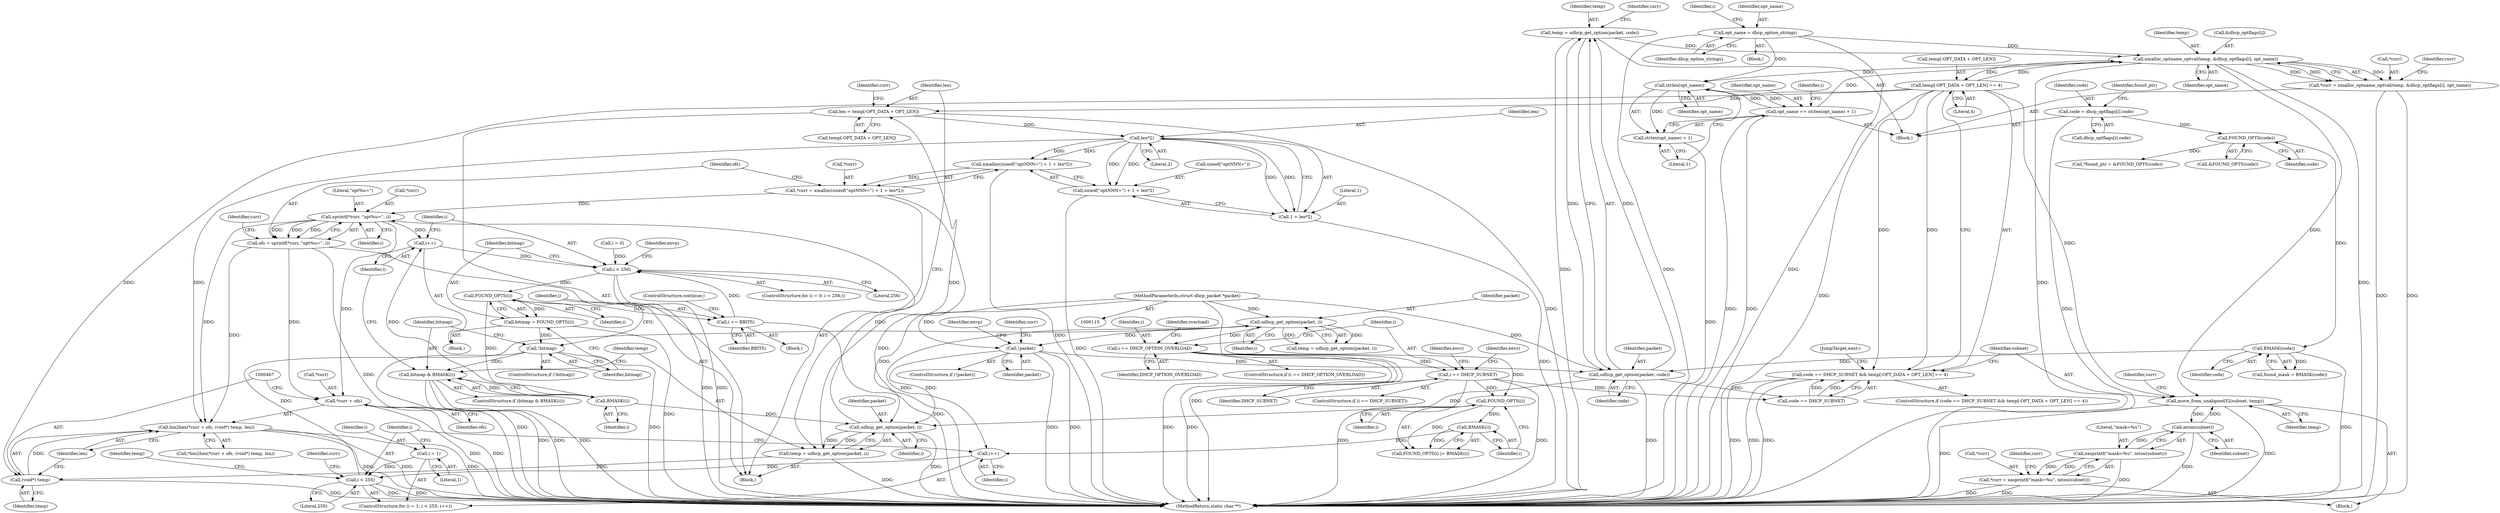 digraph "0_busybox_74d9f1ba37010face4bd1449df4d60dd84450b06_0@API" {
"1000349" [label="(Call,xmalloc_optname_optval(temp, &dhcp_optflags[i], opt_name))"];
"1000341" [label="(Call,temp = udhcp_get_option(packet, code))"];
"1000343" [label="(Call,udhcp_get_option(packet, code))"];
"1000204" [label="(Call,!packet)"];
"1000152" [label="(Call,udhcp_get_option(packet, i))"];
"1000116" [label="(MethodParameterIn,struct dhcp_packet *packet)"];
"1000144" [label="(Call,i < 255)"];
"1000141" [label="(Call,i = 1)"];
"1000147" [label="(Call,i++)"];
"1000178" [label="(Call,BMASK(i))"];
"1000176" [label="(Call,FOUND_OPTS(i))"];
"1000168" [label="(Call,i == DHCP_SUBNET)"];
"1000159" [label="(Call,i == DHCP_OPTION_OVERLOAD)"];
"1000328" [label="(Call,BMASK(code))"];
"1000323" [label="(Call,FOUND_OPTS(code))"];
"1000312" [label="(Call,code = dhcp_optflags[i].code)"];
"1000365" [label="(Call,temp[-OPT_DATA + OPT_LEN] == 4)"];
"1000349" [label="(Call,xmalloc_optname_optval(temp, &dhcp_optflags[i], opt_name))"];
"1000301" [label="(Call,opt_name = dhcp_option_strings)"];
"1000390" [label="(Call,opt_name += strlen(opt_name) + 1)"];
"1000393" [label="(Call,strlen(opt_name))"];
"1000346" [label="(Call,*curr = xmalloc_optname_optval(temp, &dhcp_optflags[i], opt_name))"];
"1000375" [label="(Call,move_from_unaligned32(subnet, temp))"];
"1000383" [label="(Call,mton(subnet))"];
"1000381" [label="(Call,xasprintf(\"mask=%u\", mton(subnet)))"];
"1000378" [label="(Call,*curr = xasprintf(\"mask=%u\", mton(subnet)))"];
"1000392" [label="(Call,strlen(opt_name) + 1)"];
"1000361" [label="(Call,code == DHCP_SUBNET && temp[-OPT_DATA + OPT_LEN] == 4)"];
"1000432" [label="(Call,len = temp[-OPT_DATA + OPT_LEN])"];
"1000449" [label="(Call,len*2)"];
"1000443" [label="(Call,xmalloc(sizeof(\"optNNN=\") + 1 + len*2))"];
"1000440" [label="(Call,*curr = xmalloc(sizeof(\"optNNN=\") + 1 + len*2))"];
"1000454" [label="(Call,sprintf(*curr, \"opt%u=\", i))"];
"1000452" [label="(Call,ofs = sprintf(*curr, \"opt%u=\", i))"];
"1000461" [label="(Call,bin2hex(*curr + ofs, (void*) temp, len))"];
"1000462" [label="(Call,*curr + ofs)"];
"1000475" [label="(Call,i++)"];
"1000402" [label="(Call,i < 256)"];
"1000409" [label="(Call,FOUND_OPTS(i))"];
"1000407" [label="(Call,bitmap = FOUND_OPTS(i))"];
"1000412" [label="(Call,!bitmap)"];
"1000420" [label="(Call,bitmap & BMASK(i))"];
"1000415" [label="(Call,i += BBITS)"];
"1000422" [label="(Call,BMASK(i))"];
"1000429" [label="(Call,udhcp_get_option(packet, i))"];
"1000427" [label="(Call,temp = udhcp_get_option(packet, i))"];
"1000466" [label="(Call,(void*) temp)"];
"1000444" [label="(Call,sizeof(\"optNNN=\") + 1 + len*2)"];
"1000447" [label="(Call,1 + len*2)"];
"1000379" [label="(Call,*curr)"];
"1000360" [label="(ControlStructure,if (code == DHCP_SUBNET && temp[-OPT_DATA + OPT_LEN] == 4))"];
"1000146" [label="(Literal,255)"];
"1000145" [label="(Identifier,i)"];
"1000460" [label="(Call,*bin2hex(*curr + ofs, (void*) temp, len))"];
"1000376" [label="(Identifier,subnet)"];
"1000417" [label="(Identifier,BBITS)"];
"1000413" [label="(Identifier,bitmap)"];
"1000419" [label="(ControlStructure,if (bitmap & BMASK(i)))"];
"1000170" [label="(Identifier,DHCP_SUBNET)"];
"1000422" [label="(Call,BMASK(i))"];
"1000150" [label="(Call,temp = udhcp_get_option(packet, i))"];
"1000382" [label="(Literal,\"mask=%u\")"];
"1000416" [label="(Identifier,i)"];
"1000163" [label="(Identifier,overload)"];
"1000346" [label="(Call,*curr = xmalloc_optname_optval(temp, &dhcp_optflags[i], opt_name))"];
"1000181" [label="(Identifier,curr)"];
"1000116" [label="(MethodParameterIn,struct dhcp_packet *packet)"];
"1000428" [label="(Identifier,temp)"];
"1000420" [label="(Call,bitmap & BMASK(i))"];
"1000159" [label="(Call,i == DHCP_OPTION_OVERLOAD)"];
"1000403" [label="(Identifier,i)"];
"1000410" [label="(Identifier,i)"];
"1000343" [label="(Call,udhcp_get_option(packet, code))"];
"1000373" [label="(Block,)"];
"1000362" [label="(Call,code == DHCP_SUBNET)"];
"1000465" [label="(Identifier,ofs)"];
"1000158" [label="(ControlStructure,if (i == DHCP_OPTION_OVERLOAD))"];
"1000341" [label="(Call,temp = udhcp_get_option(packet, code))"];
"1000351" [label="(Call,&dhcp_optflags[i])"];
"1000442" [label="(Identifier,curr)"];
"1000447" [label="(Call,1 + len*2)"];
"1000458" [label="(Identifier,i)"];
"1000453" [label="(Identifier,ofs)"];
"1000207" [label="(Identifier,envp)"];
"1000179" [label="(Identifier,i)"];
"1000205" [label="(Identifier,packet)"];
"1000431" [label="(Identifier,i)"];
"1000154" [label="(Identifier,i)"];
"1000407" [label="(Call,bitmap = FOUND_OPTS(i))"];
"1000404" [label="(Literal,256)"];
"1000421" [label="(Identifier,bitmap)"];
"1000347" [label="(Call,*curr)"];
"1000418" [label="(ControlStructure,continue;)"];
"1000455" [label="(Call,*curr)"];
"1000326" [label="(Call,found_mask = BMASK(code))"];
"1000398" [label="(ControlStructure,for (i = 0; i < 256;))"];
"1000322" [label="(Call,&FOUND_OPTS(code))"];
"1000462" [label="(Call,*curr + ofs)"];
"1000393" [label="(Call,strlen(opt_name))"];
"1000423" [label="(Identifier,i)"];
"1000383" [label="(Call,mton(subnet))"];
"1000445" [label="(Call,sizeof(\"optNNN=\"))"];
"1000175" [label="(Call,FOUND_OPTS(i) |= BMASK(i))"];
"1000355" [label="(Identifier,opt_name)"];
"1000168" [label="(Call,i == DHCP_SUBNET)"];
"1000305" [label="(Identifier,i)"];
"1000147" [label="(Call,i++)"];
"1000388" [label="(Identifier,curr)"];
"1000451" [label="(Literal,2)"];
"1000476" [label="(Identifier,i)"];
"1000457" [label="(Literal,\"opt%u=\")"];
"1000415" [label="(Call,i += BBITS)"];
"1000412" [label="(Call,!bitmap)"];
"1000312" [label="(Call,code = dhcp_optflags[i].code)"];
"1000359" [label="(Identifier,curr)"];
"1000411" [label="(ControlStructure,if (!bitmap))"];
"1000394" [label="(Identifier,opt_name)"];
"1000402" [label="(Call,i < 256)"];
"1000450" [label="(Identifier,len)"];
"1000349" [label="(Call,xmalloc_optname_optval(temp, &dhcp_optflags[i], opt_name))"];
"1000153" [label="(Identifier,packet)"];
"1000377" [label="(Identifier,temp)"];
"1000461" [label="(Call,bin2hex(*curr + ofs, (void*) temp, len))"];
"1000429" [label="(Call,udhcp_get_option(packet, i))"];
"1000210" [label="(Identifier,curr)"];
"1000427" [label="(Call,temp = udhcp_get_option(packet, i))"];
"1000469" [label="(Identifier,len)"];
"1000414" [label="(Block,)"];
"1000302" [label="(Identifier,opt_name)"];
"1000172" [label="(Identifier,envc)"];
"1000344" [label="(Identifier,packet)"];
"1000140" [label="(ControlStructure,for (i = 1; i < 255; i++))"];
"1000372" [label="(Literal,4)"];
"1000161" [label="(Identifier,DHCP_OPTION_OVERLOAD)"];
"1000350" [label="(Identifier,temp)"];
"1000303" [label="(Identifier,dhcp_option_strings)"];
"1000342" [label="(Identifier,temp)"];
"1000408" [label="(Identifier,bitmap)"];
"1000204" [label="(Call,!packet)"];
"1000144" [label="(Call,i < 255)"];
"1000143" [label="(Literal,1)"];
"1000177" [label="(Identifier,i)"];
"1000381" [label="(Call,xasprintf(\"mask=%u\", mton(subnet)))"];
"1000399" [label="(Call,i = 0)"];
"1000167" [label="(ControlStructure,if (i == DHCP_SUBNET))"];
"1000395" [label="(Literal,1)"];
"1000314" [label="(Call,dhcp_optflags[i].code)"];
"1000174" [label="(Identifier,envc)"];
"1000324" [label="(Identifier,code)"];
"1000463" [label="(Call,*curr)"];
"1000452" [label="(Call,ofs = sprintf(*curr, \"opt%u=\", i))"];
"1000432" [label="(Call,len = temp[-OPT_DATA + OPT_LEN])"];
"1000466" [label="(Call,(void*) temp)"];
"1000397" [label="(Identifier,i)"];
"1000323" [label="(Call,FOUND_OPTS(code))"];
"1000365" [label="(Call,temp[-OPT_DATA + OPT_LEN] == 4)"];
"1000151" [label="(Identifier,temp)"];
"1000141" [label="(Call,i = 1)"];
"1000479" [label="(MethodReturn,static char **)"];
"1000313" [label="(Identifier,code)"];
"1000361" [label="(Call,code == DHCP_SUBNET && temp[-OPT_DATA + OPT_LEN] == 4)"];
"1000160" [label="(Identifier,i)"];
"1000366" [label="(Call,temp[-OPT_DATA + OPT_LEN])"];
"1000389" [label="(JumpTarget,next:)"];
"1000203" [label="(ControlStructure,if (!packet))"];
"1000142" [label="(Identifier,i)"];
"1000348" [label="(Identifier,curr)"];
"1000329" [label="(Identifier,code)"];
"1000444" [label="(Call,sizeof(\"optNNN=\") + 1 + len*2)"];
"1000380" [label="(Identifier,curr)"];
"1000320" [label="(Call,*found_ptr = &FOUND_OPTS(code))"];
"1000434" [label="(Call,temp[-OPT_DATA + OPT_LEN])"];
"1000176" [label="(Call,FOUND_OPTS(i))"];
"1000152" [label="(Call,udhcp_get_option(packet, i))"];
"1000391" [label="(Identifier,opt_name)"];
"1000321" [label="(Identifier,found_ptr)"];
"1000424" [label="(Block,)"];
"1000148" [label="(Identifier,i)"];
"1000378" [label="(Call,*curr = xasprintf(\"mask=%u\", mton(subnet)))"];
"1000117" [label="(Block,)"];
"1000478" [label="(Identifier,envp)"];
"1000384" [label="(Identifier,subnet)"];
"1000178" [label="(Call,BMASK(i))"];
"1000405" [label="(Block,)"];
"1000449" [label="(Call,len*2)"];
"1000433" [label="(Identifier,len)"];
"1000390" [label="(Call,opt_name += strlen(opt_name) + 1)"];
"1000454" [label="(Call,sprintf(*curr, \"opt%u=\", i))"];
"1000375" [label="(Call,move_from_unaligned32(subnet, temp))"];
"1000441" [label="(Call,*curr)"];
"1000328" [label="(Call,BMASK(code))"];
"1000468" [label="(Identifier,temp)"];
"1000301" [label="(Call,opt_name = dhcp_option_strings)"];
"1000169" [label="(Identifier,i)"];
"1000464" [label="(Identifier,curr)"];
"1000430" [label="(Identifier,packet)"];
"1000475" [label="(Call,i++)"];
"1000310" [label="(Block,)"];
"1000443" [label="(Call,xmalloc(sizeof(\"optNNN=\") + 1 + len*2))"];
"1000409" [label="(Call,FOUND_OPTS(i))"];
"1000345" [label="(Identifier,code)"];
"1000392" [label="(Call,strlen(opt_name) + 1)"];
"1000448" [label="(Literal,1)"];
"1000440" [label="(Call,*curr = xmalloc(sizeof(\"optNNN=\") + 1 + len*2))"];
"1000349" -> "1000346"  [label="AST: "];
"1000349" -> "1000355"  [label="CFG: "];
"1000350" -> "1000349"  [label="AST: "];
"1000351" -> "1000349"  [label="AST: "];
"1000355" -> "1000349"  [label="AST: "];
"1000346" -> "1000349"  [label="CFG: "];
"1000349" -> "1000479"  [label="DDG: "];
"1000349" -> "1000479"  [label="DDG: "];
"1000349" -> "1000346"  [label="DDG: "];
"1000349" -> "1000346"  [label="DDG: "];
"1000349" -> "1000346"  [label="DDG: "];
"1000341" -> "1000349"  [label="DDG: "];
"1000365" -> "1000349"  [label="DDG: "];
"1000301" -> "1000349"  [label="DDG: "];
"1000390" -> "1000349"  [label="DDG: "];
"1000349" -> "1000365"  [label="DDG: "];
"1000349" -> "1000375"  [label="DDG: "];
"1000349" -> "1000393"  [label="DDG: "];
"1000341" -> "1000310"  [label="AST: "];
"1000341" -> "1000343"  [label="CFG: "];
"1000342" -> "1000341"  [label="AST: "];
"1000343" -> "1000341"  [label="AST: "];
"1000348" -> "1000341"  [label="CFG: "];
"1000341" -> "1000479"  [label="DDG: "];
"1000343" -> "1000341"  [label="DDG: "];
"1000343" -> "1000341"  [label="DDG: "];
"1000343" -> "1000345"  [label="CFG: "];
"1000344" -> "1000343"  [label="AST: "];
"1000345" -> "1000343"  [label="AST: "];
"1000343" -> "1000479"  [label="DDG: "];
"1000204" -> "1000343"  [label="DDG: "];
"1000116" -> "1000343"  [label="DDG: "];
"1000328" -> "1000343"  [label="DDG: "];
"1000343" -> "1000362"  [label="DDG: "];
"1000343" -> "1000429"  [label="DDG: "];
"1000204" -> "1000203"  [label="AST: "];
"1000204" -> "1000205"  [label="CFG: "];
"1000205" -> "1000204"  [label="AST: "];
"1000207" -> "1000204"  [label="CFG: "];
"1000210" -> "1000204"  [label="CFG: "];
"1000204" -> "1000479"  [label="DDG: "];
"1000204" -> "1000479"  [label="DDG: "];
"1000152" -> "1000204"  [label="DDG: "];
"1000116" -> "1000204"  [label="DDG: "];
"1000204" -> "1000429"  [label="DDG: "];
"1000152" -> "1000150"  [label="AST: "];
"1000152" -> "1000154"  [label="CFG: "];
"1000153" -> "1000152"  [label="AST: "];
"1000154" -> "1000152"  [label="AST: "];
"1000150" -> "1000152"  [label="CFG: "];
"1000152" -> "1000147"  [label="DDG: "];
"1000152" -> "1000150"  [label="DDG: "];
"1000152" -> "1000150"  [label="DDG: "];
"1000116" -> "1000152"  [label="DDG: "];
"1000144" -> "1000152"  [label="DDG: "];
"1000152" -> "1000159"  [label="DDG: "];
"1000116" -> "1000115"  [label="AST: "];
"1000116" -> "1000479"  [label="DDG: "];
"1000116" -> "1000429"  [label="DDG: "];
"1000144" -> "1000140"  [label="AST: "];
"1000144" -> "1000146"  [label="CFG: "];
"1000145" -> "1000144"  [label="AST: "];
"1000146" -> "1000144"  [label="AST: "];
"1000151" -> "1000144"  [label="CFG: "];
"1000181" -> "1000144"  [label="CFG: "];
"1000144" -> "1000479"  [label="DDG: "];
"1000144" -> "1000479"  [label="DDG: "];
"1000141" -> "1000144"  [label="DDG: "];
"1000147" -> "1000144"  [label="DDG: "];
"1000141" -> "1000140"  [label="AST: "];
"1000141" -> "1000143"  [label="CFG: "];
"1000142" -> "1000141"  [label="AST: "];
"1000143" -> "1000141"  [label="AST: "];
"1000145" -> "1000141"  [label="CFG: "];
"1000147" -> "1000140"  [label="AST: "];
"1000147" -> "1000148"  [label="CFG: "];
"1000148" -> "1000147"  [label="AST: "];
"1000145" -> "1000147"  [label="CFG: "];
"1000178" -> "1000147"  [label="DDG: "];
"1000178" -> "1000175"  [label="AST: "];
"1000178" -> "1000179"  [label="CFG: "];
"1000179" -> "1000178"  [label="AST: "];
"1000175" -> "1000178"  [label="CFG: "];
"1000178" -> "1000175"  [label="DDG: "];
"1000176" -> "1000178"  [label="DDG: "];
"1000176" -> "1000175"  [label="AST: "];
"1000176" -> "1000177"  [label="CFG: "];
"1000177" -> "1000176"  [label="AST: "];
"1000179" -> "1000176"  [label="CFG: "];
"1000176" -> "1000175"  [label="DDG: "];
"1000168" -> "1000176"  [label="DDG: "];
"1000159" -> "1000176"  [label="DDG: "];
"1000168" -> "1000167"  [label="AST: "];
"1000168" -> "1000170"  [label="CFG: "];
"1000169" -> "1000168"  [label="AST: "];
"1000170" -> "1000168"  [label="AST: "];
"1000172" -> "1000168"  [label="CFG: "];
"1000174" -> "1000168"  [label="CFG: "];
"1000168" -> "1000479"  [label="DDG: "];
"1000168" -> "1000479"  [label="DDG: "];
"1000159" -> "1000168"  [label="DDG: "];
"1000168" -> "1000362"  [label="DDG: "];
"1000159" -> "1000158"  [label="AST: "];
"1000159" -> "1000161"  [label="CFG: "];
"1000160" -> "1000159"  [label="AST: "];
"1000161" -> "1000159"  [label="AST: "];
"1000163" -> "1000159"  [label="CFG: "];
"1000169" -> "1000159"  [label="CFG: "];
"1000159" -> "1000479"  [label="DDG: "];
"1000159" -> "1000479"  [label="DDG: "];
"1000328" -> "1000326"  [label="AST: "];
"1000328" -> "1000329"  [label="CFG: "];
"1000329" -> "1000328"  [label="AST: "];
"1000326" -> "1000328"  [label="CFG: "];
"1000328" -> "1000479"  [label="DDG: "];
"1000328" -> "1000326"  [label="DDG: "];
"1000323" -> "1000328"  [label="DDG: "];
"1000323" -> "1000322"  [label="AST: "];
"1000323" -> "1000324"  [label="CFG: "];
"1000324" -> "1000323"  [label="AST: "];
"1000322" -> "1000323"  [label="CFG: "];
"1000323" -> "1000320"  [label="DDG: "];
"1000312" -> "1000323"  [label="DDG: "];
"1000312" -> "1000310"  [label="AST: "];
"1000312" -> "1000314"  [label="CFG: "];
"1000313" -> "1000312"  [label="AST: "];
"1000314" -> "1000312"  [label="AST: "];
"1000321" -> "1000312"  [label="CFG: "];
"1000312" -> "1000479"  [label="DDG: "];
"1000365" -> "1000361"  [label="AST: "];
"1000365" -> "1000372"  [label="CFG: "];
"1000366" -> "1000365"  [label="AST: "];
"1000372" -> "1000365"  [label="AST: "];
"1000361" -> "1000365"  [label="CFG: "];
"1000365" -> "1000479"  [label="DDG: "];
"1000365" -> "1000361"  [label="DDG: "];
"1000365" -> "1000361"  [label="DDG: "];
"1000365" -> "1000375"  [label="DDG: "];
"1000365" -> "1000432"  [label="DDG: "];
"1000365" -> "1000466"  [label="DDG: "];
"1000301" -> "1000117"  [label="AST: "];
"1000301" -> "1000303"  [label="CFG: "];
"1000302" -> "1000301"  [label="AST: "];
"1000303" -> "1000301"  [label="AST: "];
"1000305" -> "1000301"  [label="CFG: "];
"1000301" -> "1000479"  [label="DDG: "];
"1000301" -> "1000479"  [label="DDG: "];
"1000301" -> "1000393"  [label="DDG: "];
"1000390" -> "1000310"  [label="AST: "];
"1000390" -> "1000392"  [label="CFG: "];
"1000391" -> "1000390"  [label="AST: "];
"1000392" -> "1000390"  [label="AST: "];
"1000397" -> "1000390"  [label="CFG: "];
"1000390" -> "1000479"  [label="DDG: "];
"1000390" -> "1000479"  [label="DDG: "];
"1000393" -> "1000390"  [label="DDG: "];
"1000390" -> "1000393"  [label="DDG: "];
"1000393" -> "1000392"  [label="AST: "];
"1000393" -> "1000394"  [label="CFG: "];
"1000394" -> "1000393"  [label="AST: "];
"1000395" -> "1000393"  [label="CFG: "];
"1000393" -> "1000392"  [label="DDG: "];
"1000346" -> "1000310"  [label="AST: "];
"1000347" -> "1000346"  [label="AST: "];
"1000359" -> "1000346"  [label="CFG: "];
"1000346" -> "1000479"  [label="DDG: "];
"1000346" -> "1000479"  [label="DDG: "];
"1000375" -> "1000373"  [label="AST: "];
"1000375" -> "1000377"  [label="CFG: "];
"1000376" -> "1000375"  [label="AST: "];
"1000377" -> "1000375"  [label="AST: "];
"1000380" -> "1000375"  [label="CFG: "];
"1000375" -> "1000479"  [label="DDG: "];
"1000375" -> "1000479"  [label="DDG: "];
"1000383" -> "1000375"  [label="DDG: "];
"1000375" -> "1000383"  [label="DDG: "];
"1000383" -> "1000381"  [label="AST: "];
"1000383" -> "1000384"  [label="CFG: "];
"1000384" -> "1000383"  [label="AST: "];
"1000381" -> "1000383"  [label="CFG: "];
"1000383" -> "1000479"  [label="DDG: "];
"1000383" -> "1000381"  [label="DDG: "];
"1000381" -> "1000378"  [label="AST: "];
"1000382" -> "1000381"  [label="AST: "];
"1000378" -> "1000381"  [label="CFG: "];
"1000381" -> "1000479"  [label="DDG: "];
"1000381" -> "1000378"  [label="DDG: "];
"1000381" -> "1000378"  [label="DDG: "];
"1000378" -> "1000373"  [label="AST: "];
"1000379" -> "1000378"  [label="AST: "];
"1000388" -> "1000378"  [label="CFG: "];
"1000378" -> "1000479"  [label="DDG: "];
"1000378" -> "1000479"  [label="DDG: "];
"1000392" -> "1000395"  [label="CFG: "];
"1000395" -> "1000392"  [label="AST: "];
"1000392" -> "1000479"  [label="DDG: "];
"1000361" -> "1000360"  [label="AST: "];
"1000361" -> "1000362"  [label="CFG: "];
"1000362" -> "1000361"  [label="AST: "];
"1000376" -> "1000361"  [label="CFG: "];
"1000389" -> "1000361"  [label="CFG: "];
"1000361" -> "1000479"  [label="DDG: "];
"1000361" -> "1000479"  [label="DDG: "];
"1000361" -> "1000479"  [label="DDG: "];
"1000362" -> "1000361"  [label="DDG: "];
"1000362" -> "1000361"  [label="DDG: "];
"1000432" -> "1000424"  [label="AST: "];
"1000432" -> "1000434"  [label="CFG: "];
"1000433" -> "1000432"  [label="AST: "];
"1000434" -> "1000432"  [label="AST: "];
"1000442" -> "1000432"  [label="CFG: "];
"1000432" -> "1000479"  [label="DDG: "];
"1000427" -> "1000432"  [label="DDG: "];
"1000432" -> "1000449"  [label="DDG: "];
"1000449" -> "1000447"  [label="AST: "];
"1000449" -> "1000451"  [label="CFG: "];
"1000450" -> "1000449"  [label="AST: "];
"1000451" -> "1000449"  [label="AST: "];
"1000447" -> "1000449"  [label="CFG: "];
"1000449" -> "1000443"  [label="DDG: "];
"1000449" -> "1000443"  [label="DDG: "];
"1000449" -> "1000444"  [label="DDG: "];
"1000449" -> "1000444"  [label="DDG: "];
"1000449" -> "1000447"  [label="DDG: "];
"1000449" -> "1000447"  [label="DDG: "];
"1000449" -> "1000461"  [label="DDG: "];
"1000443" -> "1000440"  [label="AST: "];
"1000443" -> "1000444"  [label="CFG: "];
"1000444" -> "1000443"  [label="AST: "];
"1000440" -> "1000443"  [label="CFG: "];
"1000443" -> "1000479"  [label="DDG: "];
"1000443" -> "1000440"  [label="DDG: "];
"1000440" -> "1000424"  [label="AST: "];
"1000441" -> "1000440"  [label="AST: "];
"1000453" -> "1000440"  [label="CFG: "];
"1000440" -> "1000479"  [label="DDG: "];
"1000440" -> "1000454"  [label="DDG: "];
"1000454" -> "1000452"  [label="AST: "];
"1000454" -> "1000458"  [label="CFG: "];
"1000455" -> "1000454"  [label="AST: "];
"1000457" -> "1000454"  [label="AST: "];
"1000458" -> "1000454"  [label="AST: "];
"1000452" -> "1000454"  [label="CFG: "];
"1000454" -> "1000452"  [label="DDG: "];
"1000454" -> "1000452"  [label="DDG: "];
"1000454" -> "1000452"  [label="DDG: "];
"1000429" -> "1000454"  [label="DDG: "];
"1000454" -> "1000461"  [label="DDG: "];
"1000454" -> "1000462"  [label="DDG: "];
"1000454" -> "1000475"  [label="DDG: "];
"1000452" -> "1000424"  [label="AST: "];
"1000453" -> "1000452"  [label="AST: "];
"1000464" -> "1000452"  [label="CFG: "];
"1000452" -> "1000479"  [label="DDG: "];
"1000452" -> "1000461"  [label="DDG: "];
"1000452" -> "1000462"  [label="DDG: "];
"1000461" -> "1000460"  [label="AST: "];
"1000461" -> "1000469"  [label="CFG: "];
"1000462" -> "1000461"  [label="AST: "];
"1000466" -> "1000461"  [label="AST: "];
"1000469" -> "1000461"  [label="AST: "];
"1000460" -> "1000461"  [label="CFG: "];
"1000461" -> "1000479"  [label="DDG: "];
"1000461" -> "1000479"  [label="DDG: "];
"1000461" -> "1000479"  [label="DDG: "];
"1000466" -> "1000461"  [label="DDG: "];
"1000462" -> "1000465"  [label="CFG: "];
"1000463" -> "1000462"  [label="AST: "];
"1000465" -> "1000462"  [label="AST: "];
"1000467" -> "1000462"  [label="CFG: "];
"1000462" -> "1000479"  [label="DDG: "];
"1000462" -> "1000479"  [label="DDG: "];
"1000475" -> "1000405"  [label="AST: "];
"1000475" -> "1000476"  [label="CFG: "];
"1000476" -> "1000475"  [label="AST: "];
"1000403" -> "1000475"  [label="CFG: "];
"1000475" -> "1000402"  [label="DDG: "];
"1000422" -> "1000475"  [label="DDG: "];
"1000402" -> "1000398"  [label="AST: "];
"1000402" -> "1000404"  [label="CFG: "];
"1000403" -> "1000402"  [label="AST: "];
"1000404" -> "1000402"  [label="AST: "];
"1000408" -> "1000402"  [label="CFG: "];
"1000478" -> "1000402"  [label="CFG: "];
"1000402" -> "1000479"  [label="DDG: "];
"1000402" -> "1000479"  [label="DDG: "];
"1000399" -> "1000402"  [label="DDG: "];
"1000415" -> "1000402"  [label="DDG: "];
"1000402" -> "1000409"  [label="DDG: "];
"1000409" -> "1000407"  [label="AST: "];
"1000409" -> "1000410"  [label="CFG: "];
"1000410" -> "1000409"  [label="AST: "];
"1000407" -> "1000409"  [label="CFG: "];
"1000409" -> "1000407"  [label="DDG: "];
"1000409" -> "1000415"  [label="DDG: "];
"1000409" -> "1000422"  [label="DDG: "];
"1000407" -> "1000405"  [label="AST: "];
"1000408" -> "1000407"  [label="AST: "];
"1000413" -> "1000407"  [label="CFG: "];
"1000407" -> "1000479"  [label="DDG: "];
"1000407" -> "1000412"  [label="DDG: "];
"1000412" -> "1000411"  [label="AST: "];
"1000412" -> "1000413"  [label="CFG: "];
"1000413" -> "1000412"  [label="AST: "];
"1000416" -> "1000412"  [label="CFG: "];
"1000421" -> "1000412"  [label="CFG: "];
"1000412" -> "1000479"  [label="DDG: "];
"1000412" -> "1000479"  [label="DDG: "];
"1000412" -> "1000420"  [label="DDG: "];
"1000420" -> "1000419"  [label="AST: "];
"1000420" -> "1000422"  [label="CFG: "];
"1000421" -> "1000420"  [label="AST: "];
"1000422" -> "1000420"  [label="AST: "];
"1000428" -> "1000420"  [label="CFG: "];
"1000476" -> "1000420"  [label="CFG: "];
"1000420" -> "1000479"  [label="DDG: "];
"1000420" -> "1000479"  [label="DDG: "];
"1000420" -> "1000479"  [label="DDG: "];
"1000422" -> "1000420"  [label="DDG: "];
"1000415" -> "1000414"  [label="AST: "];
"1000415" -> "1000417"  [label="CFG: "];
"1000416" -> "1000415"  [label="AST: "];
"1000417" -> "1000415"  [label="AST: "];
"1000418" -> "1000415"  [label="CFG: "];
"1000415" -> "1000479"  [label="DDG: "];
"1000422" -> "1000423"  [label="CFG: "];
"1000423" -> "1000422"  [label="AST: "];
"1000422" -> "1000429"  [label="DDG: "];
"1000429" -> "1000427"  [label="AST: "];
"1000429" -> "1000431"  [label="CFG: "];
"1000430" -> "1000429"  [label="AST: "];
"1000431" -> "1000429"  [label="AST: "];
"1000427" -> "1000429"  [label="CFG: "];
"1000429" -> "1000479"  [label="DDG: "];
"1000429" -> "1000427"  [label="DDG: "];
"1000429" -> "1000427"  [label="DDG: "];
"1000427" -> "1000424"  [label="AST: "];
"1000428" -> "1000427"  [label="AST: "];
"1000433" -> "1000427"  [label="CFG: "];
"1000427" -> "1000479"  [label="DDG: "];
"1000427" -> "1000466"  [label="DDG: "];
"1000466" -> "1000468"  [label="CFG: "];
"1000467" -> "1000466"  [label="AST: "];
"1000468" -> "1000466"  [label="AST: "];
"1000469" -> "1000466"  [label="CFG: "];
"1000466" -> "1000479"  [label="DDG: "];
"1000444" -> "1000447"  [label="CFG: "];
"1000445" -> "1000444"  [label="AST: "];
"1000447" -> "1000444"  [label="AST: "];
"1000444" -> "1000479"  [label="DDG: "];
"1000448" -> "1000447"  [label="AST: "];
"1000447" -> "1000479"  [label="DDG: "];
}
